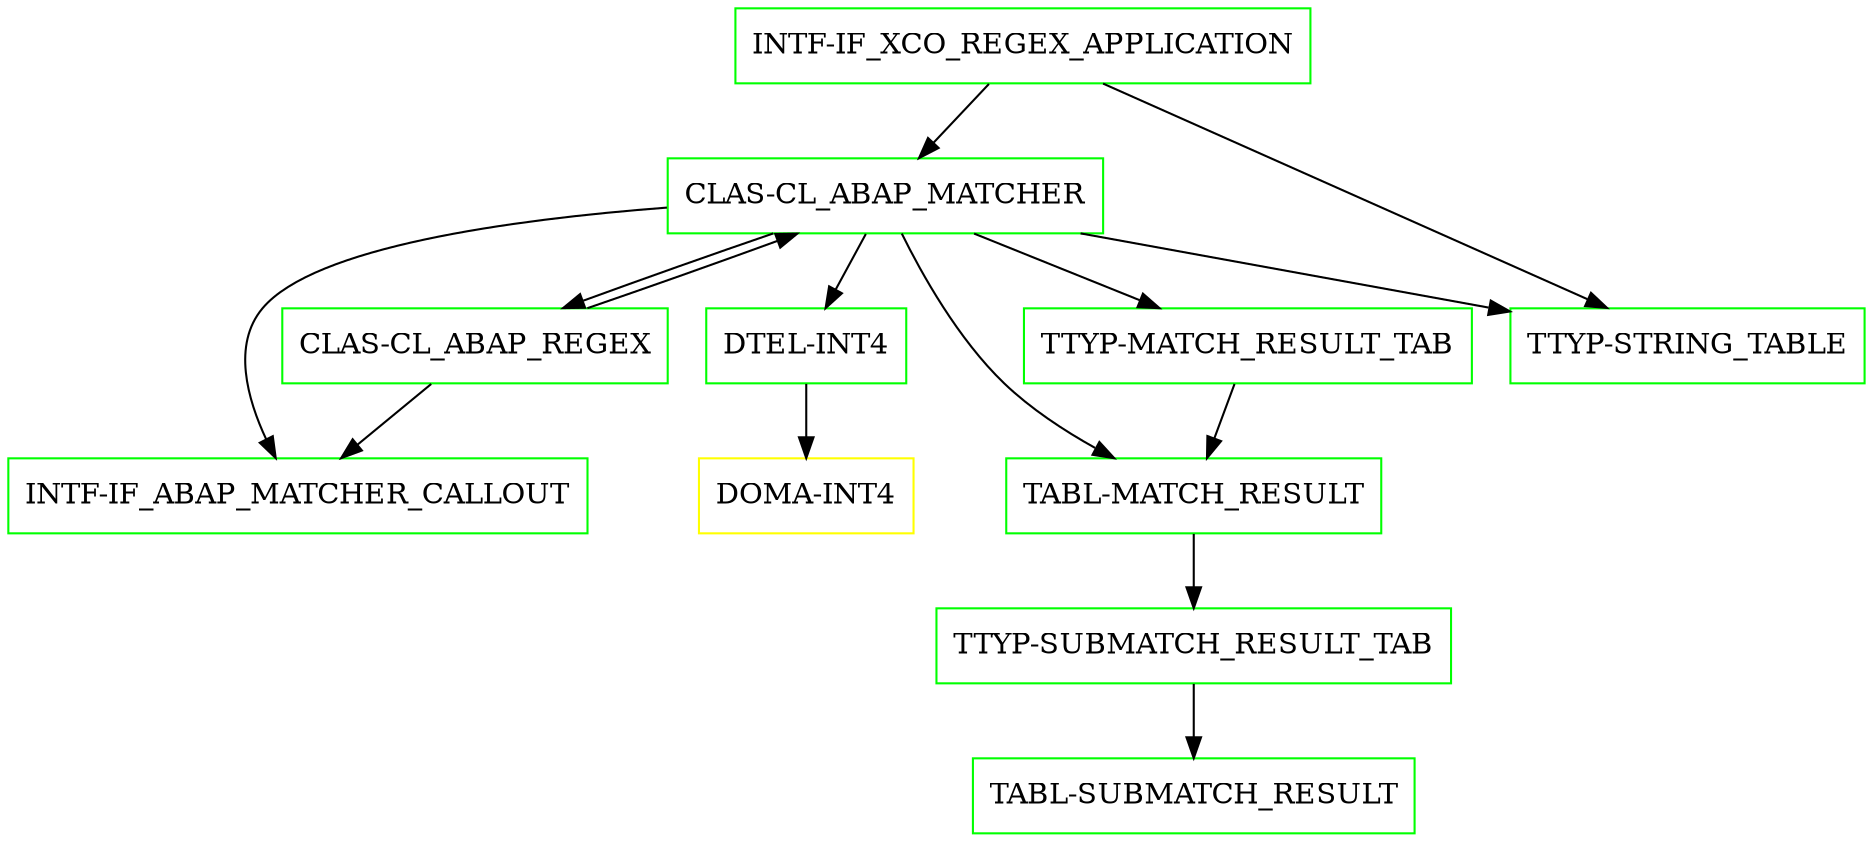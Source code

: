 digraph G {
  "INTF-IF_XCO_REGEX_APPLICATION" [shape=box,color=green];
  "CLAS-CL_ABAP_MATCHER" [shape=box,color=green,URL="./CLAS_CL_ABAP_MATCHER.html"];
  "INTF-IF_ABAP_MATCHER_CALLOUT" [shape=box,color=green,URL="./INTF_IF_ABAP_MATCHER_CALLOUT.html"];
  "CLAS-CL_ABAP_REGEX" [shape=box,color=green,URL="./CLAS_CL_ABAP_REGEX.html"];
  "DTEL-INT4" [shape=box,color=green,URL="./DTEL_INT4.html"];
  "DOMA-INT4" [shape=box,color=yellow,URL="./DOMA_INT4.html"];
  "TABL-MATCH_RESULT" [shape=box,color=green,URL="./TABL_MATCH_RESULT.html"];
  "TTYP-SUBMATCH_RESULT_TAB" [shape=box,color=green,URL="./TTYP_SUBMATCH_RESULT_TAB.html"];
  "TABL-SUBMATCH_RESULT" [shape=box,color=green,URL="./TABL_SUBMATCH_RESULT.html"];
  "TTYP-MATCH_RESULT_TAB" [shape=box,color=green,URL="./TTYP_MATCH_RESULT_TAB.html"];
  "TTYP-STRING_TABLE" [shape=box,color=green,URL="./TTYP_STRING_TABLE.html"];
  "INTF-IF_XCO_REGEX_APPLICATION" -> "TTYP-STRING_TABLE";
  "INTF-IF_XCO_REGEX_APPLICATION" -> "CLAS-CL_ABAP_MATCHER";
  "CLAS-CL_ABAP_MATCHER" -> "TTYP-STRING_TABLE";
  "CLAS-CL_ABAP_MATCHER" -> "TTYP-MATCH_RESULT_TAB";
  "CLAS-CL_ABAP_MATCHER" -> "TABL-MATCH_RESULT";
  "CLAS-CL_ABAP_MATCHER" -> "DTEL-INT4";
  "CLAS-CL_ABAP_MATCHER" -> "CLAS-CL_ABAP_REGEX";
  "CLAS-CL_ABAP_MATCHER" -> "INTF-IF_ABAP_MATCHER_CALLOUT";
  "CLAS-CL_ABAP_REGEX" -> "CLAS-CL_ABAP_MATCHER";
  "CLAS-CL_ABAP_REGEX" -> "INTF-IF_ABAP_MATCHER_CALLOUT";
  "DTEL-INT4" -> "DOMA-INT4";
  "TABL-MATCH_RESULT" -> "TTYP-SUBMATCH_RESULT_TAB";
  "TTYP-SUBMATCH_RESULT_TAB" -> "TABL-SUBMATCH_RESULT";
  "TTYP-MATCH_RESULT_TAB" -> "TABL-MATCH_RESULT";
}
